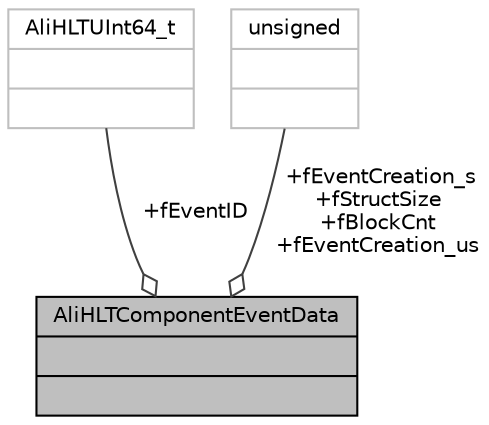 digraph "AliHLTComponentEventData"
{
 // INTERACTIVE_SVG=YES
  bgcolor="transparent";
  edge [fontname="Helvetica",fontsize="10",labelfontname="Helvetica",labelfontsize="10"];
  node [fontname="Helvetica",fontsize="10",shape=record];
  Node1 [label="{AliHLTComponentEventData\n||}",height=0.2,width=0.4,color="black", fillcolor="grey75", style="filled", fontcolor="black"];
  Node2 -> Node1 [color="grey25",fontsize="10",style="solid",label=" +fEventID" ,arrowhead="odiamond",fontname="Helvetica"];
  Node2 [label="{AliHLTUInt64_t\n||}",height=0.2,width=0.4,color="grey75"];
  Node3 -> Node1 [color="grey25",fontsize="10",style="solid",label=" +fEventCreation_s\n+fStructSize\n+fBlockCnt\n+fEventCreation_us" ,arrowhead="odiamond",fontname="Helvetica"];
  Node3 [label="{unsigned\n||}",height=0.2,width=0.4,color="grey75"];
}
